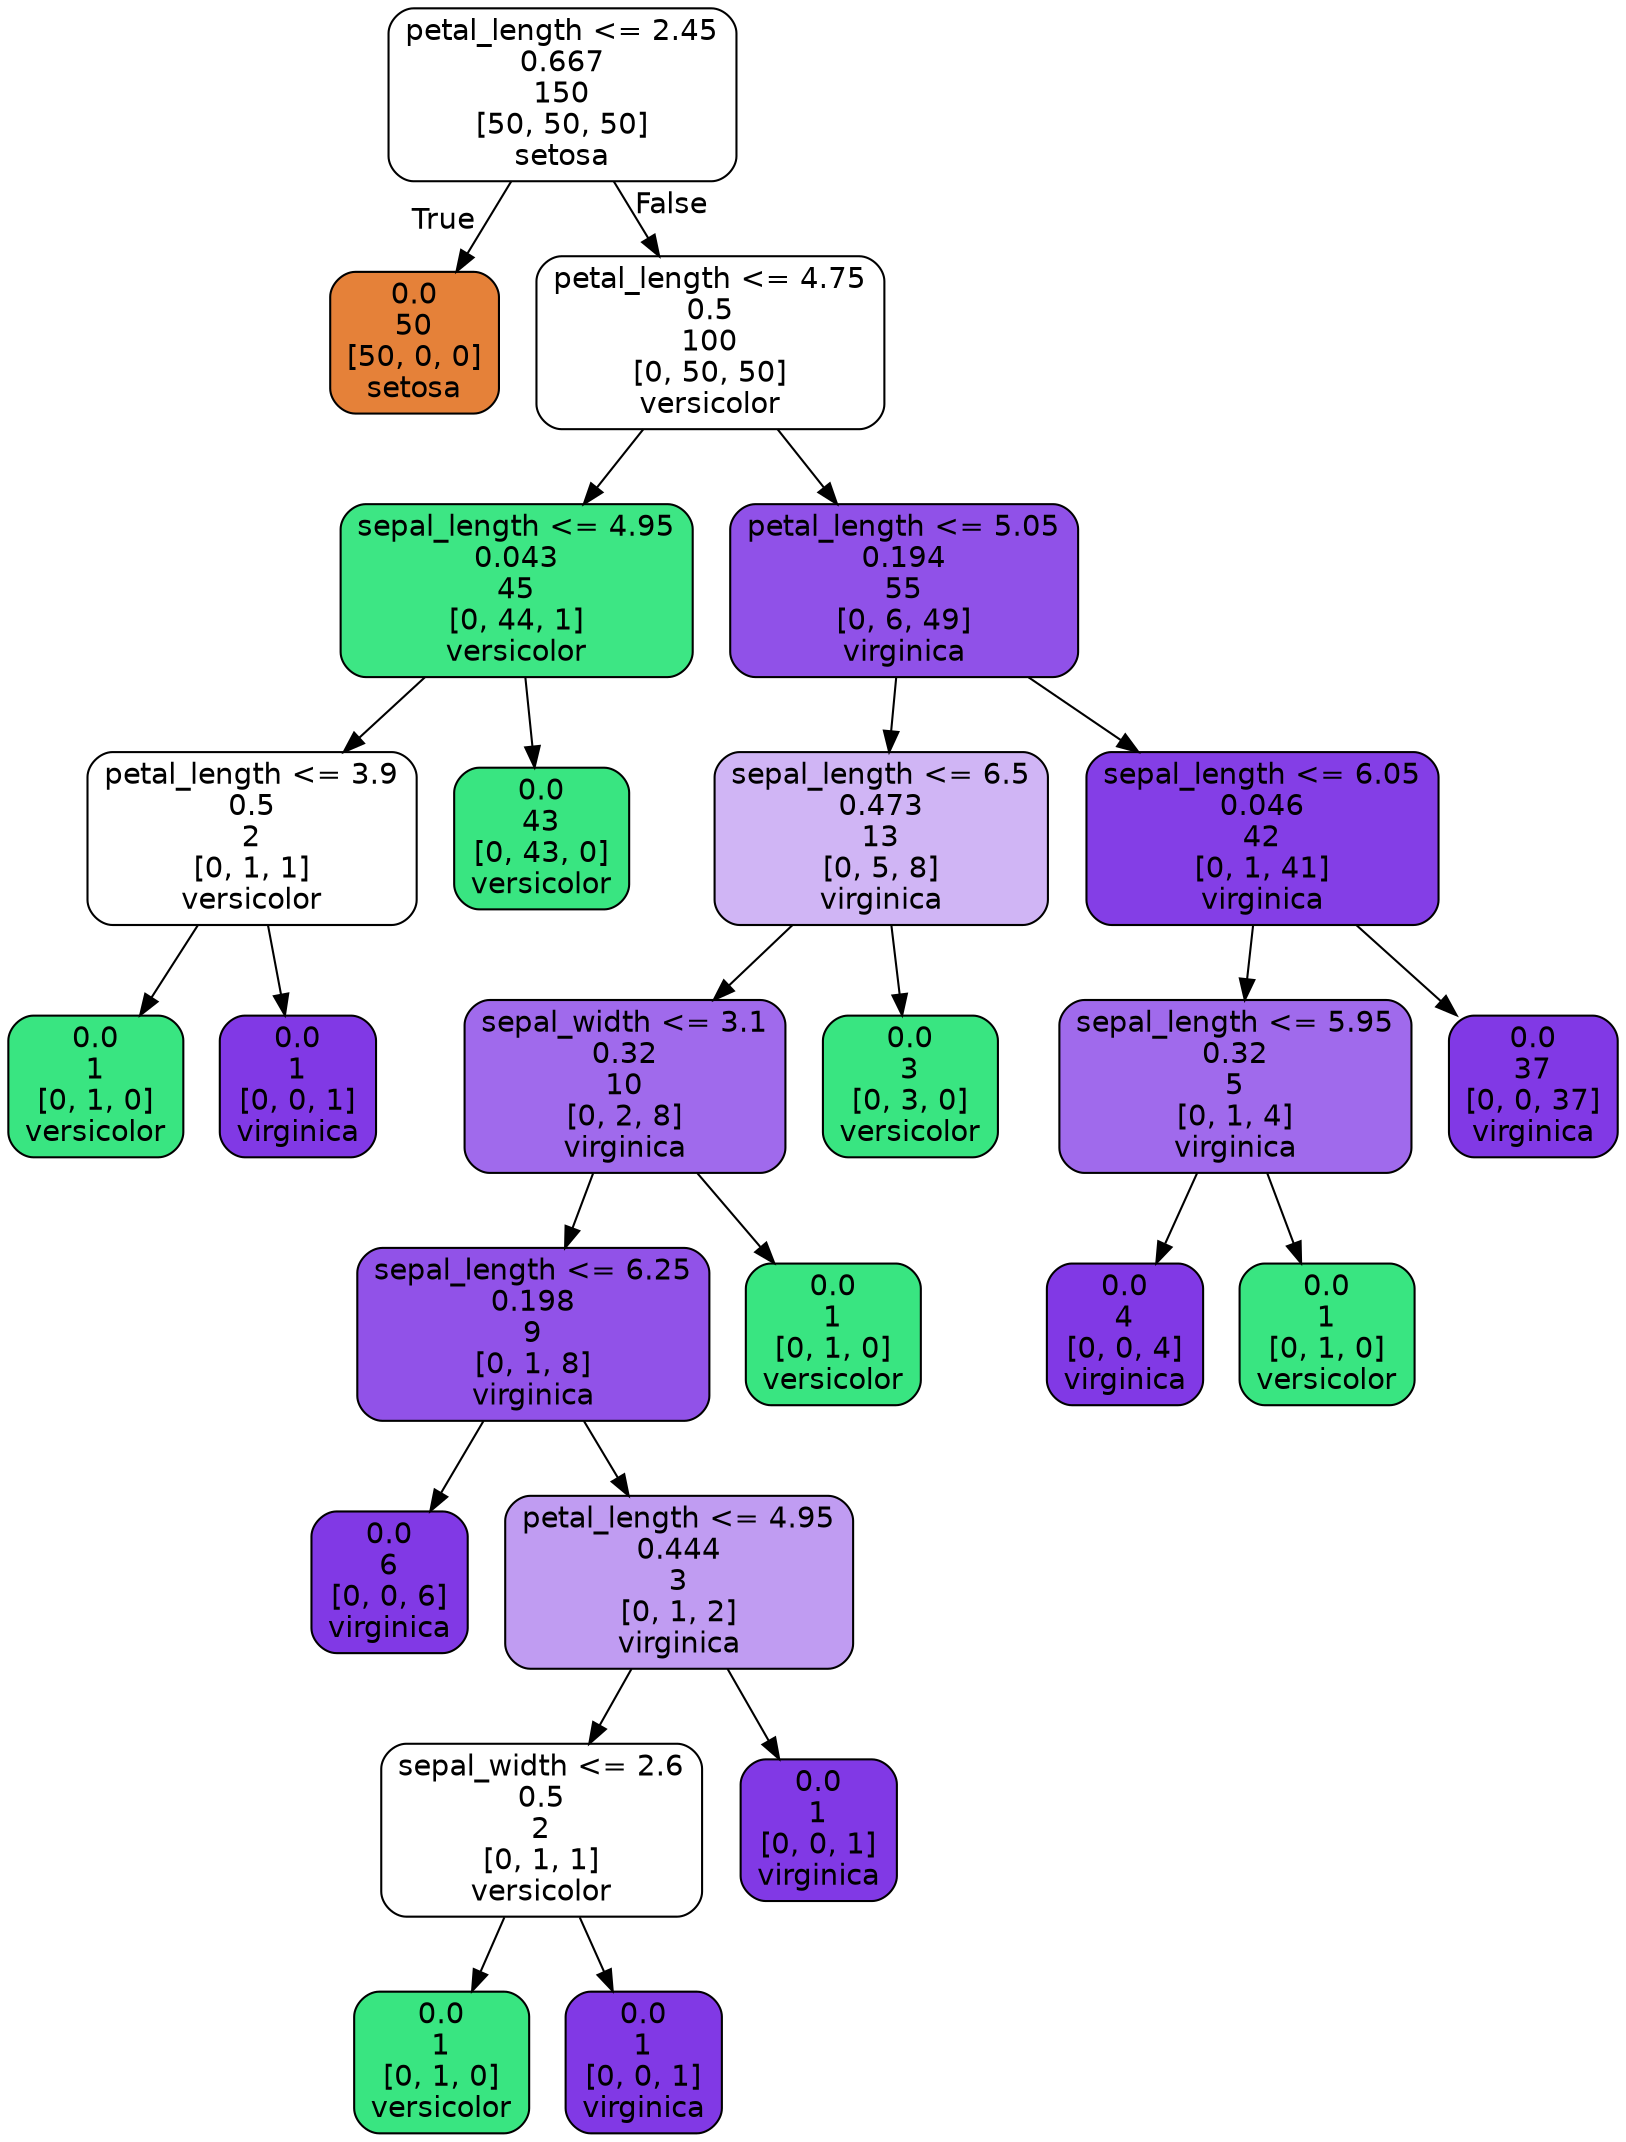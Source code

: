 digraph Tree {
node [shape=box, style="filled, rounded", color="black", fontname="helvetica"] ;
edge [fontname="helvetica"] ;
0 [label="petal_length <= 2.45\n0.667\n150\n[50, 50, 50]\nsetosa", fillcolor="#ffffff"] ;
1 [label="0.0\n50\n[50, 0, 0]\nsetosa", fillcolor="#e58139"] ;
0 -> 1 [labeldistance=2.5, labelangle=45, headlabel="True"] ;
2 [label="petal_length <= 4.75\n0.5\n100\n[0, 50, 50]\nversicolor", fillcolor="#ffffff"] ;
0 -> 2 [labeldistance=2.5, labelangle=-45, headlabel="False"] ;
3 [label="sepal_length <= 4.95\n0.043\n45\n[0, 44, 1]\nversicolor", fillcolor="#3de684"] ;
2 -> 3 ;
4 [label="petal_length <= 3.9\n0.5\n2\n[0, 1, 1]\nversicolor", fillcolor="#ffffff"] ;
3 -> 4 ;
5 [label="0.0\n1\n[0, 1, 0]\nversicolor", fillcolor="#39e581"] ;
4 -> 5 ;
6 [label="0.0\n1\n[0, 0, 1]\nvirginica", fillcolor="#8139e5"] ;
4 -> 6 ;
7 [label="0.0\n43\n[0, 43, 0]\nversicolor", fillcolor="#39e581"] ;
3 -> 7 ;
8 [label="petal_length <= 5.05\n0.194\n55\n[0, 6, 49]\nvirginica", fillcolor="#9051e8"] ;
2 -> 8 ;
9 [label="sepal_length <= 6.5\n0.473\n13\n[0, 5, 8]\nvirginica", fillcolor="#d0b5f5"] ;
8 -> 9 ;
10 [label="sepal_width <= 3.1\n0.32\n10\n[0, 2, 8]\nvirginica", fillcolor="#a06aec"] ;
9 -> 10 ;
11 [label="sepal_length <= 6.25\n0.198\n9\n[0, 1, 8]\nvirginica", fillcolor="#9152e8"] ;
10 -> 11 ;
12 [label="0.0\n6\n[0, 0, 6]\nvirginica", fillcolor="#8139e5"] ;
11 -> 12 ;
13 [label="petal_length <= 4.95\n0.444\n3\n[0, 1, 2]\nvirginica", fillcolor="#c09cf2"] ;
11 -> 13 ;
14 [label="sepal_width <= 2.6\n0.5\n2\n[0, 1, 1]\nversicolor", fillcolor="#ffffff"] ;
13 -> 14 ;
15 [label="0.0\n1\n[0, 1, 0]\nversicolor", fillcolor="#39e581"] ;
14 -> 15 ;
16 [label="0.0\n1\n[0, 0, 1]\nvirginica", fillcolor="#8139e5"] ;
14 -> 16 ;
17 [label="0.0\n1\n[0, 0, 1]\nvirginica", fillcolor="#8139e5"] ;
13 -> 17 ;
18 [label="0.0\n1\n[0, 1, 0]\nversicolor", fillcolor="#39e581"] ;
10 -> 18 ;
19 [label="0.0\n3\n[0, 3, 0]\nversicolor", fillcolor="#39e581"] ;
9 -> 19 ;
20 [label="sepal_length <= 6.05\n0.046\n42\n[0, 1, 41]\nvirginica", fillcolor="#843ee6"] ;
8 -> 20 ;
21 [label="sepal_length <= 5.95\n0.32\n5\n[0, 1, 4]\nvirginica", fillcolor="#a06aec"] ;
20 -> 21 ;
22 [label="0.0\n4\n[0, 0, 4]\nvirginica", fillcolor="#8139e5"] ;
21 -> 22 ;
23 [label="0.0\n1\n[0, 1, 0]\nversicolor", fillcolor="#39e581"] ;
21 -> 23 ;
24 [label="0.0\n37\n[0, 0, 37]\nvirginica", fillcolor="#8139e5"] ;
20 -> 24 ;
}